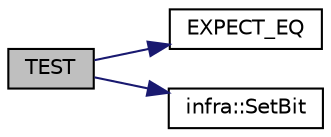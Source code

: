 digraph "TEST"
{
 // INTERACTIVE_SVG=YES
  edge [fontname="Helvetica",fontsize="10",labelfontname="Helvetica",labelfontsize="10"];
  node [fontname="Helvetica",fontsize="10",shape=record];
  rankdir="LR";
  Node3 [label="TEST",height=0.2,width=0.4,color="black", fillcolor="grey75", style="filled", fontcolor="black"];
  Node3 -> Node4 [color="midnightblue",fontsize="10",style="solid",fontname="Helvetica"];
  Node4 [label="EXPECT_EQ",height=0.2,width=0.4,color="black", fillcolor="white", style="filled",URL="$d6/def/_test_json_8cpp.html#a82745227e2f0a8edbb4ae630d88a8e86"];
  Node3 -> Node5 [color="midnightblue",fontsize="10",style="solid",fontname="Helvetica"];
  Node5 [label="infra::SetBit",height=0.2,width=0.4,color="black", fillcolor="white", style="filled",URL="$d0/de3/namespaceinfra.html#a8455fe93b08d2aef6529a8a4bb5ddc51"];
}
